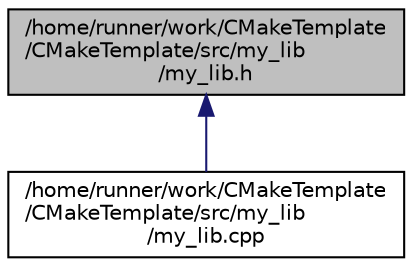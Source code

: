 digraph "/home/runner/work/CMakeTemplate/CMakeTemplate/src/my_lib/my_lib.h"
{
 // LATEX_PDF_SIZE
  edge [fontname="Helvetica",fontsize="10",labelfontname="Helvetica",labelfontsize="10"];
  node [fontname="Helvetica",fontsize="10",shape=record];
  Node1 [label="/home/runner/work/CMakeTemplate\l/CMakeTemplate/src/my_lib\l/my_lib.h",height=0.2,width=0.4,color="black", fillcolor="grey75", style="filled", fontcolor="black",tooltip=" "];
  Node1 -> Node2 [dir="back",color="midnightblue",fontsize="10",style="solid",fontname="Helvetica"];
  Node2 [label="/home/runner/work/CMakeTemplate\l/CMakeTemplate/src/my_lib\l/my_lib.cpp",height=0.2,width=0.4,color="black", fillcolor="white", style="filled",URL="$my__lib_8cpp.html",tooltip=" "];
}
